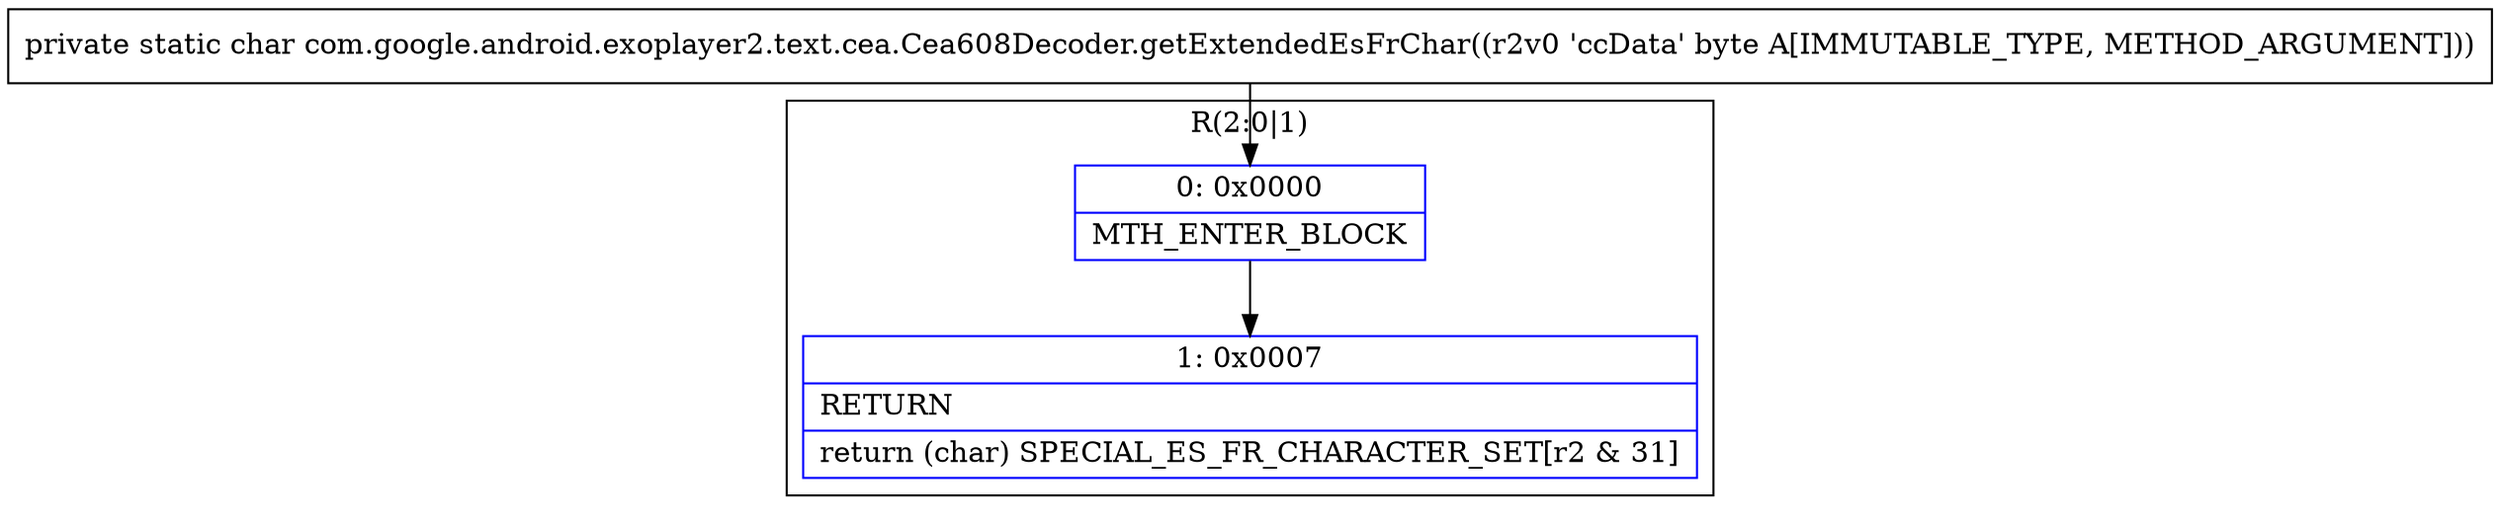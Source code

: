 digraph "CFG forcom.google.android.exoplayer2.text.cea.Cea608Decoder.getExtendedEsFrChar(B)C" {
subgraph cluster_Region_1235088279 {
label = "R(2:0|1)";
node [shape=record,color=blue];
Node_0 [shape=record,label="{0\:\ 0x0000|MTH_ENTER_BLOCK\l}"];
Node_1 [shape=record,label="{1\:\ 0x0007|RETURN\l|return (char) SPECIAL_ES_FR_CHARACTER_SET[r2 & 31]\l}"];
}
MethodNode[shape=record,label="{private static char com.google.android.exoplayer2.text.cea.Cea608Decoder.getExtendedEsFrChar((r2v0 'ccData' byte A[IMMUTABLE_TYPE, METHOD_ARGUMENT])) }"];
MethodNode -> Node_0;
Node_0 -> Node_1;
}

